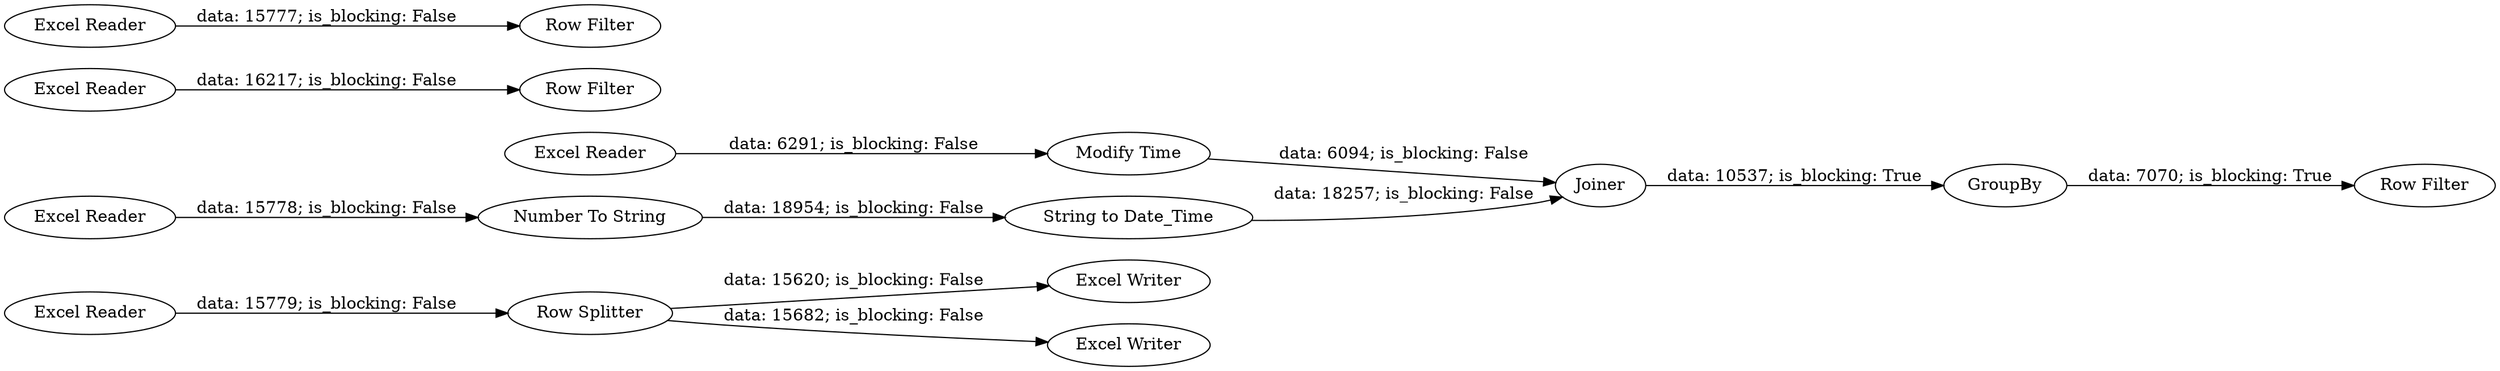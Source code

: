 digraph {
	"-7318408575013132860_24" [label="Excel Writer"]
	"-7318408575013132860_14" [label="Number To String"]
	"-7318408575013132860_22" [label="Excel Reader"]
	"-7318408575013132860_16" [label="Excel Reader"]
	"-7318408575013132860_15" [label="String to Date_Time"]
	"-7318408575013132860_20" [label="Excel Reader"]
	"-7318408575013132860_19" [label="Row Filter"]
	"-7318408575013132860_12" [label="Modify Time"]
	"-7318408575013132860_21" [label="Row Filter"]
	"-7318408575013132860_13" [label="Excel Reader"]
	"-7318408575013132860_2" [label="Row Filter"]
	"-7318408575013132860_18" [label=GroupBy]
	"-7318408575013132860_23" [label="Row Splitter"]
	"-7318408575013132860_1" [label="Excel Reader"]
	"-7318408575013132860_17" [label=Joiner]
	"-7318408575013132860_25" [label="Excel Writer"]
	"-7318408575013132860_18" -> "-7318408575013132860_19" [label="data: 7070; is_blocking: True"]
	"-7318408575013132860_20" -> "-7318408575013132860_21" [label="data: 16217; is_blocking: False"]
	"-7318408575013132860_14" -> "-7318408575013132860_15" [label="data: 18954; is_blocking: False"]
	"-7318408575013132860_23" -> "-7318408575013132860_25" [label="data: 15682; is_blocking: False"]
	"-7318408575013132860_17" -> "-7318408575013132860_18" [label="data: 10537; is_blocking: True"]
	"-7318408575013132860_16" -> "-7318408575013132860_12" [label="data: 6291; is_blocking: False"]
	"-7318408575013132860_12" -> "-7318408575013132860_17" [label="data: 6094; is_blocking: False"]
	"-7318408575013132860_1" -> "-7318408575013132860_2" [label="data: 15777; is_blocking: False"]
	"-7318408575013132860_15" -> "-7318408575013132860_17" [label="data: 18257; is_blocking: False"]
	"-7318408575013132860_23" -> "-7318408575013132860_24" [label="data: 15620; is_blocking: False"]
	"-7318408575013132860_22" -> "-7318408575013132860_23" [label="data: 15779; is_blocking: False"]
	"-7318408575013132860_13" -> "-7318408575013132860_14" [label="data: 15778; is_blocking: False"]
	rankdir=LR
}
